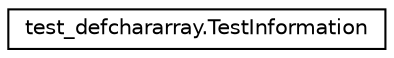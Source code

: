digraph "Graphical Class Hierarchy"
{
 // LATEX_PDF_SIZE
  edge [fontname="Helvetica",fontsize="10",labelfontname="Helvetica",labelfontsize="10"];
  node [fontname="Helvetica",fontsize="10",shape=record];
  rankdir="LR";
  Node0 [label="test_defchararray.TestInformation",height=0.2,width=0.4,color="black", fillcolor="white", style="filled",URL="$classtest__defchararray_1_1TestInformation.html",tooltip=" "];
}
